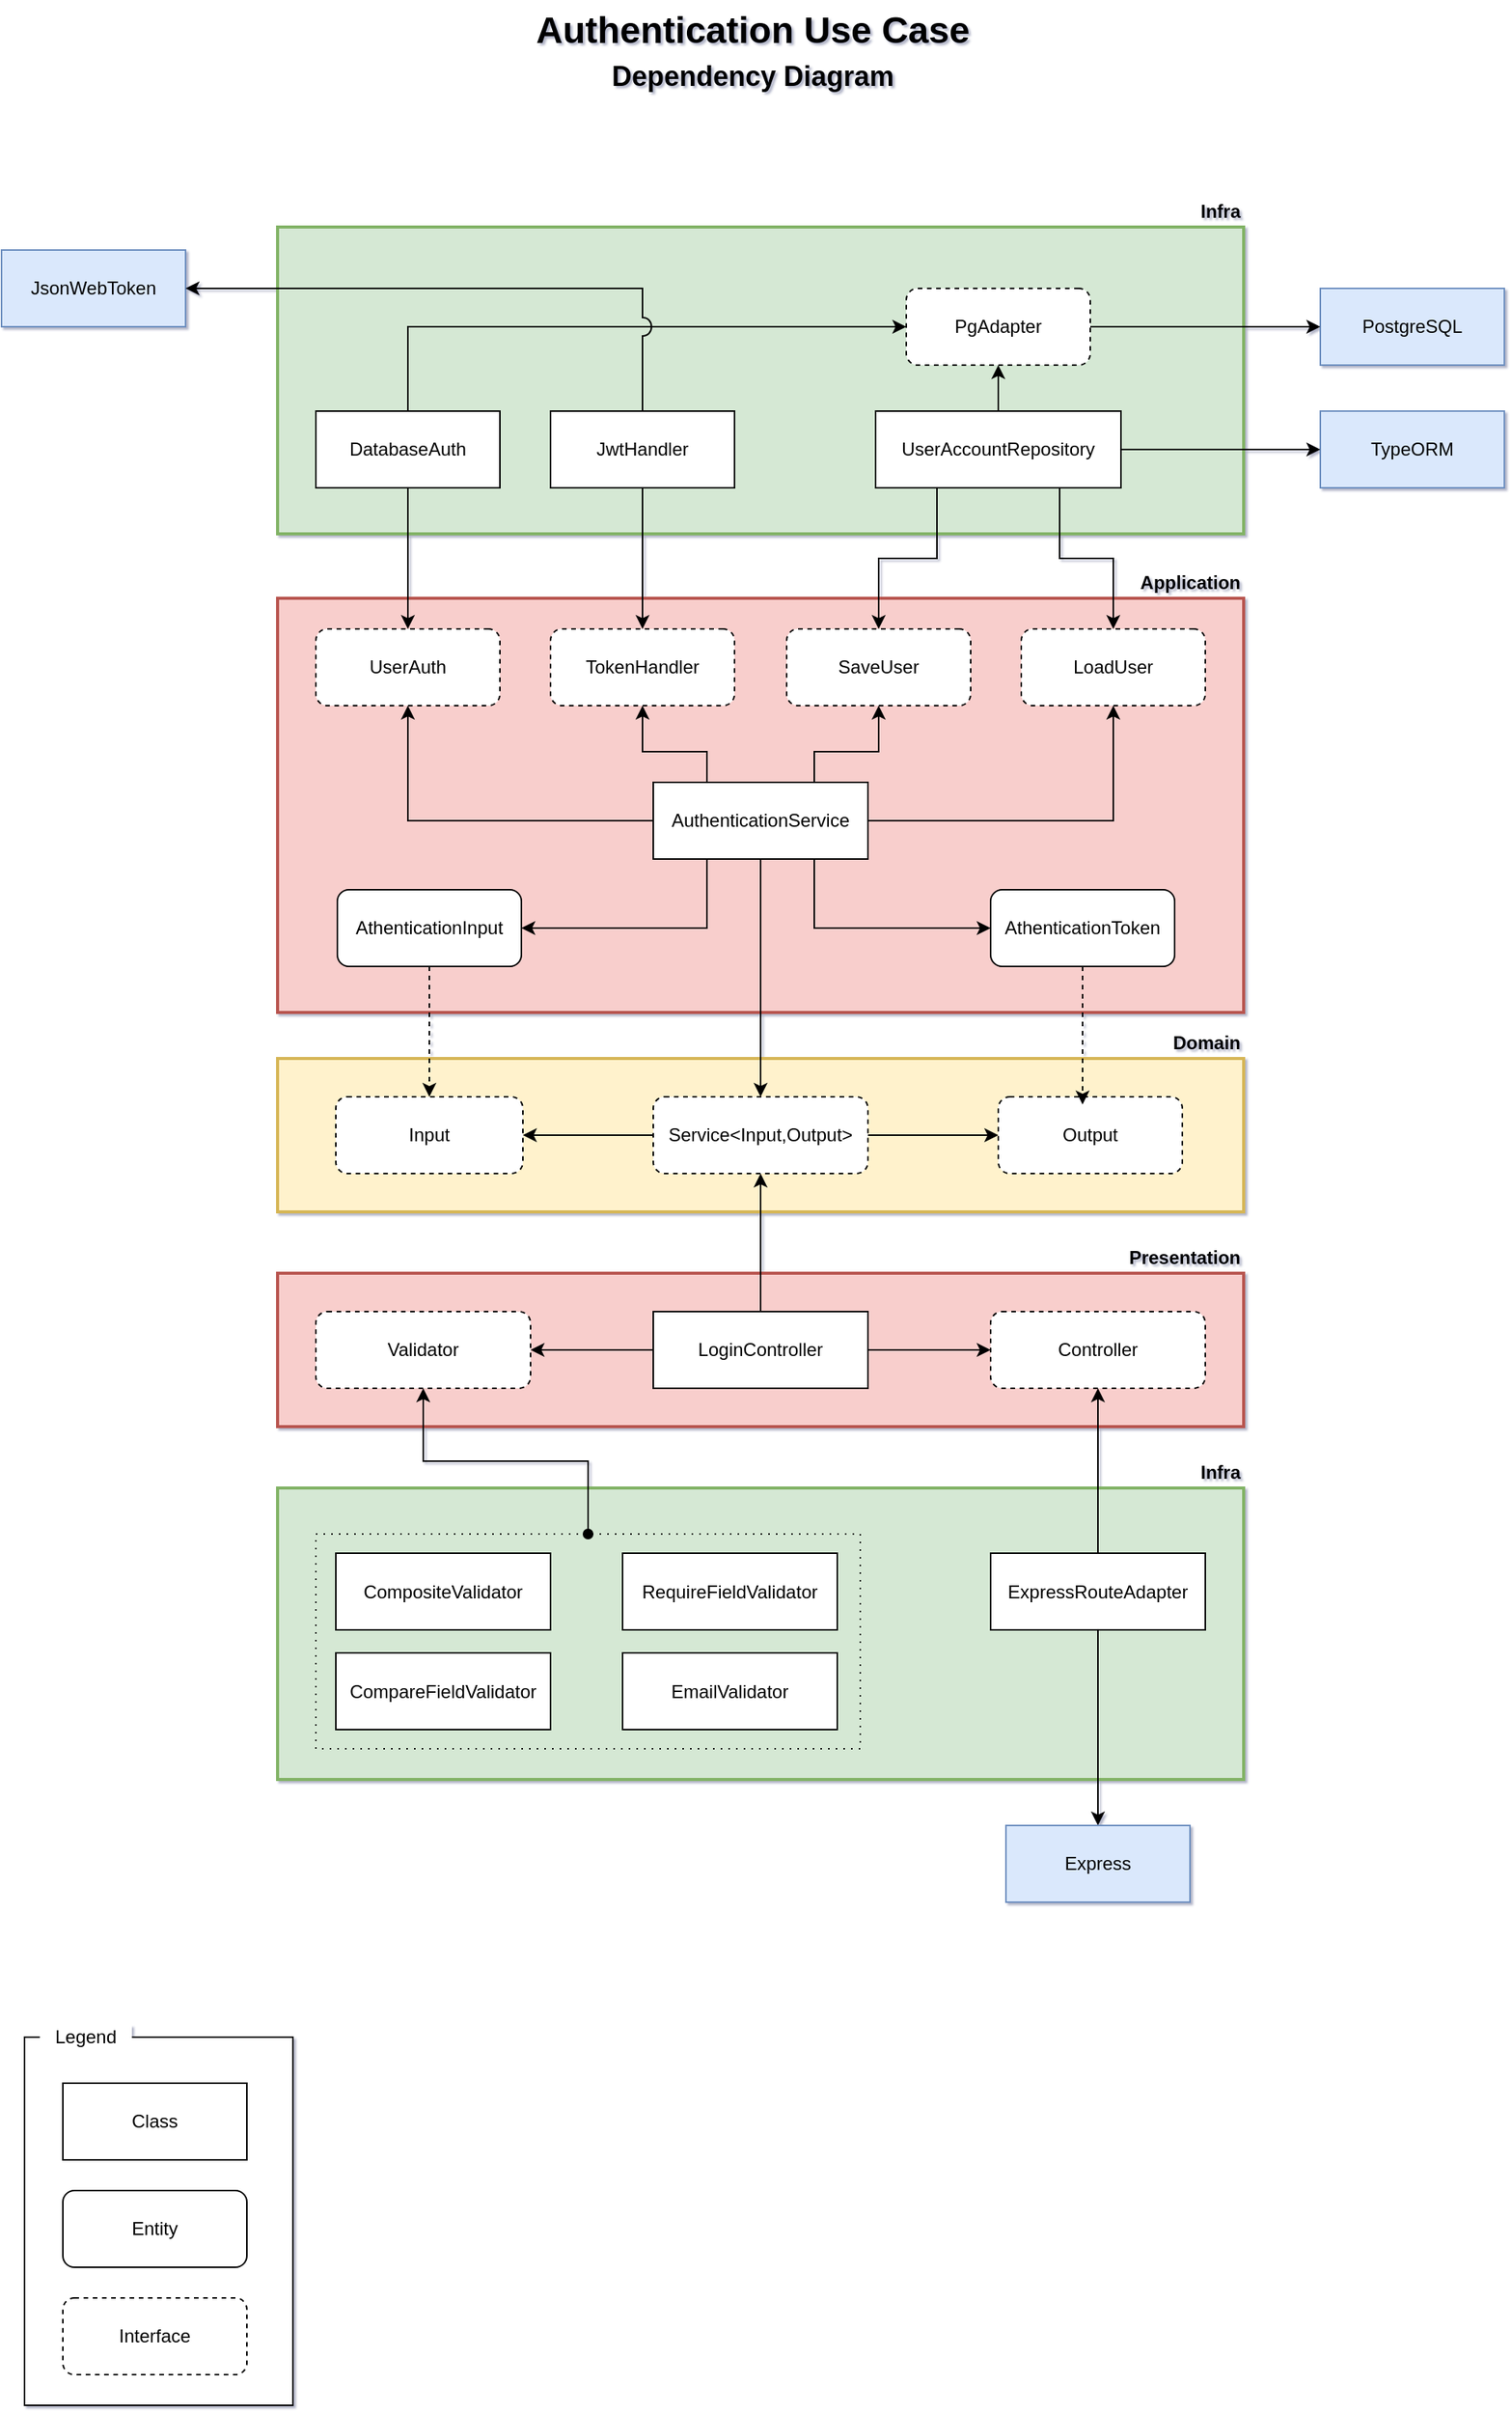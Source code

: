 <mxfile version="26.2.14" pages="2">
  <diagram name="authentication-clean" id="iyGZp5jmrZklqUcgRUE-">
    <mxGraphModel dx="1426" dy="764" grid="1" gridSize="10" guides="1" tooltips="1" connect="1" arrows="1" fold="1" page="1" pageScale="1" pageWidth="1169" pageHeight="1654" background="none" math="0" shadow="1">
      <root>
        <mxCell id="0" />
        <mxCell id="1" parent="0" />
        <mxCell id="52UlTI5E3R-9yA0iNUfM-1" value="" style="rounded=0;whiteSpace=wrap;html=1;strokeWidth=2;fillColor=#d5e8d4;strokeColor=#82b366;" parent="1" vertex="1">
          <mxGeometry x="275" y="1010" width="630" height="190" as="geometry" />
        </mxCell>
        <mxCell id="oHMy6-n7_zH8ps89INQ7-1" value="" style="rounded=0;whiteSpace=wrap;html=1;strokeWidth=2;fillColor=#f8cecc;strokeColor=#b85450;" parent="1" vertex="1">
          <mxGeometry x="275" y="430" width="630" height="270" as="geometry" />
        </mxCell>
        <mxCell id="yixODS26HITTkWKWrakN-14" value="" style="rounded=0;whiteSpace=wrap;html=1;strokeWidth=2;fillColor=#d5e8d4;strokeColor=#82b366;" parent="1" vertex="1">
          <mxGeometry x="275" y="188" width="630" height="200" as="geometry" />
        </mxCell>
        <mxCell id="gKhw4Je1qJ6hsbhi2J0A-1" value="" style="rounded=0;whiteSpace=wrap;html=1;strokeWidth=2;fillColor=#fff2cc;strokeColor=#d6b656;" parent="1" vertex="1">
          <mxGeometry x="275" y="730" width="630" height="100" as="geometry" />
        </mxCell>
        <mxCell id="gKhw4Je1qJ6hsbhi2J0A-14" style="edgeStyle=orthogonalEdgeStyle;rounded=0;orthogonalLoop=1;jettySize=auto;html=1;entryX=0;entryY=0.5;entryDx=0;entryDy=0;" parent="1" source="gKhw4Je1qJ6hsbhi2J0A-3" target="gKhw4Je1qJ6hsbhi2J0A-4" edge="1">
          <mxGeometry relative="1" as="geometry" />
        </mxCell>
        <mxCell id="gKhw4Je1qJ6hsbhi2J0A-15" style="edgeStyle=orthogonalEdgeStyle;rounded=0;orthogonalLoop=1;jettySize=auto;html=1;" parent="1" source="gKhw4Je1qJ6hsbhi2J0A-3" target="gKhw4Je1qJ6hsbhi2J0A-6" edge="1">
          <mxGeometry relative="1" as="geometry" />
        </mxCell>
        <mxCell id="gKhw4Je1qJ6hsbhi2J0A-3" value="Service&amp;lt;Input,Output&amp;gt;" style="rounded=1;whiteSpace=wrap;html=1;dashed=1;" parent="1" vertex="1">
          <mxGeometry x="520" y="755" width="140" height="50" as="geometry" />
        </mxCell>
        <mxCell id="gKhw4Je1qJ6hsbhi2J0A-4" value="Output" style="rounded=1;whiteSpace=wrap;html=1;glass=0;shadow=0;dashed=1;" parent="1" vertex="1">
          <mxGeometry x="745" y="755" width="120" height="50" as="geometry" />
        </mxCell>
        <mxCell id="gKhw4Je1qJ6hsbhi2J0A-6" value="Input" style="rounded=1;whiteSpace=wrap;html=1;glass=0;shadow=0;dashed=1;" parent="1" vertex="1">
          <mxGeometry x="313" y="755" width="122" height="50" as="geometry" />
        </mxCell>
        <mxCell id="gKhw4Je1qJ6hsbhi2J0A-7" value="" style="rounded=0;whiteSpace=wrap;html=1;strokeWidth=2;fillColor=#f8cecc;strokeColor=#b85450;fontSize=10;" parent="1" vertex="1">
          <mxGeometry x="275" y="870" width="630" height="100" as="geometry" />
        </mxCell>
        <mxCell id="gKhw4Je1qJ6hsbhi2J0A-10" value="Presentation" style="text;html=1;strokeColor=none;fillColor=none;align=right;verticalAlign=middle;whiteSpace=wrap;rounded=0;fontSize=12;fontStyle=1" parent="1" vertex="1">
          <mxGeometry x="745" y="850" width="160" height="20" as="geometry" />
        </mxCell>
        <mxCell id="gKhw4Je1qJ6hsbhi2J0A-17" style="edgeStyle=orthogonalEdgeStyle;rounded=0;orthogonalLoop=1;jettySize=auto;html=1;entryX=0;entryY=0.5;entryDx=0;entryDy=0;" parent="1" source="gKhw4Je1qJ6hsbhi2J0A-11" target="gKhw4Je1qJ6hsbhi2J0A-16" edge="1">
          <mxGeometry relative="1" as="geometry" />
        </mxCell>
        <mxCell id="gKhw4Je1qJ6hsbhi2J0A-19" style="edgeStyle=orthogonalEdgeStyle;rounded=0;orthogonalLoop=1;jettySize=auto;html=1;entryX=1;entryY=0.5;entryDx=0;entryDy=0;" parent="1" source="gKhw4Je1qJ6hsbhi2J0A-11" target="gKhw4Je1qJ6hsbhi2J0A-18" edge="1">
          <mxGeometry relative="1" as="geometry" />
        </mxCell>
        <mxCell id="LERfh-It_sYKTg9gHOGU-1" style="edgeStyle=orthogonalEdgeStyle;rounded=0;orthogonalLoop=1;jettySize=auto;html=1;entryX=0.5;entryY=1;entryDx=0;entryDy=0;" parent="1" source="gKhw4Je1qJ6hsbhi2J0A-11" target="gKhw4Je1qJ6hsbhi2J0A-3" edge="1">
          <mxGeometry relative="1" as="geometry" />
        </mxCell>
        <mxCell id="gKhw4Je1qJ6hsbhi2J0A-11" value="LoginController" style="rounded=0;whiteSpace=wrap;html=1;" parent="1" vertex="1">
          <mxGeometry x="520" y="895" width="140" height="50" as="geometry" />
        </mxCell>
        <mxCell id="gKhw4Je1qJ6hsbhi2J0A-16" value="Controller" style="rounded=1;whiteSpace=wrap;html=1;dashed=1;" parent="1" vertex="1">
          <mxGeometry x="740" y="895" width="140" height="50" as="geometry" />
        </mxCell>
        <mxCell id="gKhw4Je1qJ6hsbhi2J0A-18" value="Validator" style="rounded=1;whiteSpace=wrap;html=1;dashed=1;" parent="1" vertex="1">
          <mxGeometry x="300" y="895" width="140" height="50" as="geometry" />
        </mxCell>
        <mxCell id="LERfh-It_sYKTg9gHOGU-7" style="edgeStyle=orthogonalEdgeStyle;rounded=0;orthogonalLoop=1;jettySize=auto;html=1;entryX=0.5;entryY=0;entryDx=0;entryDy=0;" parent="1" source="LERfh-It_sYKTg9gHOGU-6" target="gKhw4Je1qJ6hsbhi2J0A-3" edge="1">
          <mxGeometry relative="1" as="geometry" />
        </mxCell>
        <mxCell id="LERfh-It_sYKTg9gHOGU-15" style="edgeStyle=orthogonalEdgeStyle;rounded=0;orthogonalLoop=1;jettySize=auto;html=1;entryX=0.5;entryY=1;entryDx=0;entryDy=0;exitX=0.25;exitY=0;exitDx=0;exitDy=0;exitPerimeter=0;" parent="1" source="LERfh-It_sYKTg9gHOGU-6" target="LERfh-It_sYKTg9gHOGU-11" edge="1">
          <mxGeometry relative="1" as="geometry">
            <Array as="points">
              <mxPoint x="573" y="550" />
              <mxPoint x="573" y="570" />
              <mxPoint x="555" y="570" />
              <mxPoint x="555" y="530" />
              <mxPoint x="513" y="530" />
            </Array>
          </mxGeometry>
        </mxCell>
        <mxCell id="LERfh-It_sYKTg9gHOGU-16" style="edgeStyle=orthogonalEdgeStyle;rounded=0;orthogonalLoop=1;jettySize=auto;html=1;entryX=0.5;entryY=1;entryDx=0;entryDy=0;exitX=0.75;exitY=0;exitDx=0;exitDy=0;exitPerimeter=0;" parent="1" source="LERfh-It_sYKTg9gHOGU-6" target="LERfh-It_sYKTg9gHOGU-12" edge="1">
          <mxGeometry relative="1" as="geometry">
            <Array as="points">
              <mxPoint x="625" y="530" />
              <mxPoint x="667" y="530" />
            </Array>
          </mxGeometry>
        </mxCell>
        <mxCell id="LERfh-It_sYKTg9gHOGU-17" style="edgeStyle=orthogonalEdgeStyle;rounded=0;orthogonalLoop=1;jettySize=auto;html=1;entryX=0.5;entryY=1;entryDx=0;entryDy=0;exitX=1;exitY=0.5;exitDx=0;exitDy=0;exitPerimeter=0;" parent="1" source="LERfh-It_sYKTg9gHOGU-6" target="LERfh-It_sYKTg9gHOGU-13" edge="1">
          <mxGeometry relative="1" as="geometry">
            <Array as="points">
              <mxPoint x="820" y="575" />
            </Array>
          </mxGeometry>
        </mxCell>
        <mxCell id="RbRBtEux5VrDUihd4SCc-2" style="edgeStyle=orthogonalEdgeStyle;rounded=0;orthogonalLoop=1;jettySize=auto;html=1;" parent="1" source="LERfh-It_sYKTg9gHOGU-6" target="LERfh-It_sYKTg9gHOGU-10" edge="1">
          <mxGeometry relative="1" as="geometry" />
        </mxCell>
        <mxCell id="TUrDU41C_itU4BcVIKtX-4" style="edgeStyle=orthogonalEdgeStyle;rounded=0;orthogonalLoop=1;jettySize=auto;html=1;entryX=1;entryY=0.5;entryDx=0;entryDy=0;exitX=0.25;exitY=1;exitDx=0;exitDy=0;exitPerimeter=0;" parent="1" source="LERfh-It_sYKTg9gHOGU-6" target="TUrDU41C_itU4BcVIKtX-2" edge="1">
          <mxGeometry relative="1" as="geometry" />
        </mxCell>
        <mxCell id="TUrDU41C_itU4BcVIKtX-5" style="edgeStyle=orthogonalEdgeStyle;rounded=0;orthogonalLoop=1;jettySize=auto;html=1;entryX=0;entryY=0.5;entryDx=0;entryDy=0;exitX=0.75;exitY=1;exitDx=0;exitDy=0;exitPerimeter=0;" parent="1" source="LERfh-It_sYKTg9gHOGU-6" target="TUrDU41C_itU4BcVIKtX-3" edge="1">
          <mxGeometry relative="1" as="geometry" />
        </mxCell>
        <mxCell id="LERfh-It_sYKTg9gHOGU-6" value="AuthenticationService" style="rounded=0;whiteSpace=wrap;html=1;glass=0;shadow=0;points=[[0,0,0,0,0],[0,0.25,0,0,0],[0,0.5,0,0,0],[0,0.75,0,0,0],[0,1,0,0,0],[0.13,0,0,0,0],[0.25,0,0,0,0],[0.25,1,0,0,0],[0.38,0,0,0,0],[0.5,0,0,0,0],[0.5,1,0,0,0],[0.62,0,0,0,0],[0.75,0,0,0,0],[0.75,1,0,0,0],[0.88,0,0,0,0],[1,0,0,0,0],[1,0.25,0,0,0],[1,0.5,0,0,0],[1,0.75,0,0,0],[1,1,0,0,0]];" parent="1" vertex="1">
          <mxGeometry x="520" y="550" width="140" height="50" as="geometry" />
        </mxCell>
        <mxCell id="LERfh-It_sYKTg9gHOGU-10" value="UserAuth" style="rounded=1;whiteSpace=wrap;html=1;dashed=1;flipH=1;" parent="1" vertex="1">
          <mxGeometry x="300" y="450" width="120" height="50" as="geometry" />
        </mxCell>
        <mxCell id="LERfh-It_sYKTg9gHOGU-11" value="TokenHandler" style="rounded=1;whiteSpace=wrap;html=1;dashed=1;flipH=1;" parent="1" vertex="1">
          <mxGeometry x="453" y="450" width="120" height="50" as="geometry" />
        </mxCell>
        <mxCell id="LERfh-It_sYKTg9gHOGU-12" value="SaveUser" style="rounded=1;whiteSpace=wrap;html=1;dashed=1;flipH=1;" parent="1" vertex="1">
          <mxGeometry x="607" y="450" width="120" height="50" as="geometry" />
        </mxCell>
        <mxCell id="LERfh-It_sYKTg9gHOGU-13" value="LoadUser" style="rounded=1;whiteSpace=wrap;html=1;dashed=1;flipH=1;" parent="1" vertex="1">
          <mxGeometry x="760" y="450" width="120" height="50" as="geometry" />
        </mxCell>
        <mxCell id="LERfh-It_sYKTg9gHOGU-26" style="edgeStyle=orthogonalEdgeStyle;rounded=0;orthogonalLoop=1;jettySize=auto;html=1;exitX=0.5;exitY=1;exitDx=0;exitDy=0;exitPerimeter=0;" parent="1" source="u-mnAU9tdNBNZDLYJsx6-3" target="LERfh-It_sYKTg9gHOGU-11" edge="1">
          <mxGeometry relative="1" as="geometry">
            <mxPoint x="513" y="155" as="sourcePoint" />
          </mxGeometry>
        </mxCell>
        <mxCell id="LERfh-It_sYKTg9gHOGU-27" style="edgeStyle=orthogonalEdgeStyle;rounded=0;orthogonalLoop=1;jettySize=auto;html=1;exitX=0.25;exitY=1;exitDx=0;exitDy=0;exitPerimeter=0;" parent="1" source="u-mnAU9tdNBNZDLYJsx6-5" target="LERfh-It_sYKTg9gHOGU-12" edge="1">
          <mxGeometry relative="1" as="geometry">
            <mxPoint x="725" y="155" as="sourcePoint" />
          </mxGeometry>
        </mxCell>
        <mxCell id="LERfh-It_sYKTg9gHOGU-28" style="edgeStyle=orthogonalEdgeStyle;rounded=0;orthogonalLoop=1;jettySize=auto;html=1;exitX=0.75;exitY=1;exitDx=0;exitDy=0;exitPerimeter=0;" parent="1" source="u-mnAU9tdNBNZDLYJsx6-5" target="LERfh-It_sYKTg9gHOGU-13" edge="1">
          <mxGeometry relative="1" as="geometry">
            <mxPoint x="785" y="150" as="sourcePoint" />
          </mxGeometry>
        </mxCell>
        <mxCell id="LERfh-It_sYKTg9gHOGU-40" style="edgeStyle=orthogonalEdgeStyle;rounded=0;orthogonalLoop=1;jettySize=auto;html=1;exitX=0.5;exitY=0;exitDx=0;exitDy=0;exitPerimeter=0;entryX=0.5;entryY=1;entryDx=0;entryDy=0;" parent="1" source="u-mnAU9tdNBNZDLYJsx6-5" target="FyO-7l7f_9AxrcGkTkmS-1" edge="1">
          <mxGeometry relative="1" as="geometry">
            <mxPoint x="745" y="88" as="sourcePoint" />
            <mxPoint x="745" y="288" as="targetPoint" />
          </mxGeometry>
        </mxCell>
        <mxCell id="LERfh-It_sYKTg9gHOGU-35" value="TypeORM" style="rounded=0;whiteSpace=wrap;html=1;glass=0;shadow=0;fillColor=#dae8fc;strokeColor=#6c8ebf;" parent="1" vertex="1">
          <mxGeometry x="955" y="308" width="120" height="50" as="geometry" />
        </mxCell>
        <mxCell id="LERfh-It_sYKTg9gHOGU-36" value="JsonWebToken" style="rounded=0;whiteSpace=wrap;html=1;glass=0;shadow=0;fillColor=#dae8fc;strokeColor=#6c8ebf;" parent="1" vertex="1">
          <mxGeometry x="95" y="203" width="120" height="50" as="geometry" />
        </mxCell>
        <mxCell id="LERfh-It_sYKTg9gHOGU-37" value="PostgreSQL" style="rounded=0;whiteSpace=wrap;html=1;glass=0;shadow=0;fillColor=#dae8fc;strokeColor=#6c8ebf;" parent="1" vertex="1">
          <mxGeometry x="955" y="228" width="120" height="50" as="geometry" />
        </mxCell>
        <mxCell id="LERfh-It_sYKTg9gHOGU-63" style="edgeStyle=orthogonalEdgeStyle;rounded=0;orthogonalLoop=1;jettySize=auto;html=1;entryX=0.5;entryY=1;entryDx=0;entryDy=0;" parent="1" source="LERfh-It_sYKTg9gHOGU-57" target="gKhw4Je1qJ6hsbhi2J0A-16" edge="1">
          <mxGeometry relative="1" as="geometry" />
        </mxCell>
        <mxCell id="LERfh-It_sYKTg9gHOGU-64" style="edgeStyle=orthogonalEdgeStyle;rounded=0;orthogonalLoop=1;jettySize=auto;html=1;" parent="1" source="LERfh-It_sYKTg9gHOGU-57" target="LERfh-It_sYKTg9gHOGU-61" edge="1">
          <mxGeometry relative="1" as="geometry" />
        </mxCell>
        <mxCell id="LERfh-It_sYKTg9gHOGU-57" value="ExpressRouteAdapter" style="rounded=0;whiteSpace=wrap;html=1;flipH=1;" parent="1" vertex="1">
          <mxGeometry x="740" y="1052.5" width="140" height="50" as="geometry" />
        </mxCell>
        <mxCell id="LERfh-It_sYKTg9gHOGU-61" value="Express" style="rounded=0;whiteSpace=wrap;html=1;glass=0;shadow=0;fillColor=#dae8fc;strokeColor=#6c8ebf;" parent="1" vertex="1">
          <mxGeometry x="750" y="1230" width="120" height="50" as="geometry" />
        </mxCell>
        <mxCell id="LERfh-It_sYKTg9gHOGU-66" value="Authentication Use Case" style="text;html=1;strokeColor=none;fillColor=none;align=center;verticalAlign=middle;whiteSpace=wrap;rounded=0;fontSize=24;fontStyle=1" parent="1" vertex="1">
          <mxGeometry x="360" y="40" width="450" height="40" as="geometry" />
        </mxCell>
        <mxCell id="LERfh-It_sYKTg9gHOGU-67" value="Dependency Diagram" style="text;html=1;strokeColor=none;fillColor=none;align=center;verticalAlign=middle;whiteSpace=wrap;rounded=0;fontSize=18;fontStyle=1" parent="1" vertex="1">
          <mxGeometry x="365" y="70" width="440" height="40" as="geometry" />
        </mxCell>
        <mxCell id="FyO-7l7f_9AxrcGkTkmS-3" style="edgeStyle=orthogonalEdgeStyle;rounded=0;orthogonalLoop=1;jettySize=auto;html=1;entryX=0;entryY=0.5;entryDx=0;entryDy=0;" parent="1" source="u-mnAU9tdNBNZDLYJsx6-2" target="FyO-7l7f_9AxrcGkTkmS-1" edge="1">
          <mxGeometry relative="1" as="geometry">
            <Array as="points">
              <mxPoint x="360" y="253" />
            </Array>
          </mxGeometry>
        </mxCell>
        <mxCell id="RbRBtEux5VrDUihd4SCc-3" style="edgeStyle=orthogonalEdgeStyle;rounded=0;orthogonalLoop=1;jettySize=auto;html=1;" parent="1" source="u-mnAU9tdNBNZDLYJsx6-2" target="LERfh-It_sYKTg9gHOGU-10" edge="1">
          <mxGeometry relative="1" as="geometry" />
        </mxCell>
        <mxCell id="u-mnAU9tdNBNZDLYJsx6-2" value="DatabaseAuth" style="rounded=0;whiteSpace=wrap;html=1;glass=0;shadow=0;points=[[0,0,0,0,0],[0,0.25,0,0,0],[0,0.5,0,0,0],[0,0.75,0,0,0],[0,1,0,0,0],[0.13,0,0,0,0],[0.25,0,0,0,0],[0.25,1,0,0,0],[0.38,0,0,0,0],[0.5,0,0,0,0],[0.5,1,0,0,0],[0.62,0,0,0,0],[0.75,0,0,0,0],[0.75,1,0,0,0],[0.88,0,0,0,0],[1,0,0,0,0],[1,0.25,0,0,0],[1,0.5,0,0,0],[1,0.75,0,0,0],[1,1,0,0,0]];" parent="1" vertex="1">
          <mxGeometry x="300" y="308" width="120" height="50" as="geometry" />
        </mxCell>
        <mxCell id="u-mnAU9tdNBNZDLYJsx6-3" value="JwtHandler" style="rounded=0;whiteSpace=wrap;html=1;glass=0;shadow=0;points=[[0,0,0,0,0],[0,0.25,0,0,0],[0,0.5,0,0,0],[0,0.75,0,0,0],[0,1,0,0,0],[0.13,0,0,0,0],[0.25,0,0,0,0],[0.25,1,0,0,0],[0.38,0,0,0,0],[0.5,0,0,0,0],[0.5,1,0,0,0],[0.62,0,0,0,0],[0.75,0,0,0,0],[0.75,1,0,0,0],[0.88,0,0,0,0],[1,0,0,0,0],[1,0.25,0,0,0],[1,0.5,0,0,0],[1,0.75,0,0,0],[1,1,0,0,0]];" parent="1" vertex="1">
          <mxGeometry x="453" y="308" width="120" height="50" as="geometry" />
        </mxCell>
        <mxCell id="u-mnAU9tdNBNZDLYJsx6-5" value="UserAccountRepository" style="rounded=0;whiteSpace=wrap;html=1;glass=0;shadow=0;points=[[0,0,0,0,0],[0,0.25,0,0,0],[0,0.5,0,0,0],[0,0.75,0,0,0],[0,1,0,0,0],[0.13,0,0,0,0],[0.25,0,0,0,0],[0.25,1,0,0,0],[0.38,0,0,0,0],[0.5,0,0,0,0],[0.5,1,0,0,0],[0.62,0,0,0,0],[0.75,0,0,0,0],[0.75,1,0,0,0],[0.88,0,0,0,0],[1,0,0,0,0],[1,0.25,0,0,0],[1,0.5,0,0,0],[1,0.75,0,0,0],[1,1,0,0,0]];" parent="1" vertex="1">
          <mxGeometry x="665" y="308" width="160" height="50" as="geometry" />
        </mxCell>
        <mxCell id="yixODS26HITTkWKWrakN-15" value="Infra" style="text;html=1;strokeColor=none;fillColor=none;align=right;verticalAlign=middle;whiteSpace=wrap;rounded=0;fontSize=12;fontStyle=1" parent="1" vertex="1">
          <mxGeometry x="785" y="168" width="120" height="20" as="geometry" />
        </mxCell>
        <mxCell id="yixODS26HITTkWKWrakN-20" style="edgeStyle=orthogonalEdgeStyle;rounded=0;orthogonalLoop=1;jettySize=auto;html=1;entryX=0;entryY=0.5;entryDx=0;entryDy=0;exitX=1;exitY=0.5;exitDx=0;exitDy=0;exitPerimeter=0;" parent="1" source="u-mnAU9tdNBNZDLYJsx6-5" target="LERfh-It_sYKTg9gHOGU-35" edge="1">
          <mxGeometry relative="1" as="geometry" />
        </mxCell>
        <mxCell id="LERfh-It_sYKTg9gHOGU-41" style="edgeStyle=orthogonalEdgeStyle;rounded=0;orthogonalLoop=1;jettySize=auto;html=1;entryX=1;entryY=0.5;entryDx=0;entryDy=0;strokeColor=#000000;jumpStyle=arc;jumpSize=12;" parent="1" source="u-mnAU9tdNBNZDLYJsx6-3" target="LERfh-It_sYKTg9gHOGU-36" edge="1">
          <mxGeometry relative="1" as="geometry">
            <mxPoint x="513" y="108" as="sourcePoint" />
            <Array as="points">
              <mxPoint x="513" y="228" />
            </Array>
          </mxGeometry>
        </mxCell>
        <mxCell id="VL5IiNYUH518O3JI_6xb-4" value="Domain" style="text;html=1;strokeColor=none;fillColor=none;align=right;verticalAlign=middle;whiteSpace=wrap;rounded=0;fontSize=12;fontStyle=1" parent="1" vertex="1">
          <mxGeometry x="835" y="710" width="70" height="20" as="geometry" />
        </mxCell>
        <mxCell id="oHMy6-n7_zH8ps89INQ7-2" value="Application" style="text;html=1;strokeColor=none;fillColor=none;align=right;verticalAlign=middle;whiteSpace=wrap;rounded=0;fontSize=12;fontStyle=1" parent="1" vertex="1">
          <mxGeometry x="835" y="410" width="70" height="20" as="geometry" />
        </mxCell>
        <mxCell id="52UlTI5E3R-9yA0iNUfM-5" value="" style="rounded=0;whiteSpace=wrap;html=1;fillColor=#d5e8d4;strokeColor=#000000;dashed=1;dashPattern=1 4;" parent="1" vertex="1">
          <mxGeometry x="300" y="1040" width="355" height="140" as="geometry" />
        </mxCell>
        <mxCell id="52UlTI5E3R-9yA0iNUfM-2" value="Infra" style="text;html=1;strokeColor=none;fillColor=none;align=right;verticalAlign=middle;whiteSpace=wrap;rounded=0;fontSize=12;fontStyle=1" parent="1" vertex="1">
          <mxGeometry x="845" y="990" width="60" height="20" as="geometry" />
        </mxCell>
        <mxCell id="LERfh-It_sYKTg9gHOGU-46" value="RequireFieldValidator" style="rounded=0;whiteSpace=wrap;html=1;flipH=0;" parent="1" vertex="1">
          <mxGeometry x="500" y="1052.5" width="140" height="50" as="geometry" />
        </mxCell>
        <mxCell id="LERfh-It_sYKTg9gHOGU-47" value="EmailValidator" style="rounded=0;whiteSpace=wrap;html=1;glass=0;shadow=0;flipH=0;" parent="1" vertex="1">
          <mxGeometry x="500" y="1117.5" width="140" height="50" as="geometry" />
        </mxCell>
        <mxCell id="LERfh-It_sYKTg9gHOGU-48" value="CompositeValidator" style="rounded=0;whiteSpace=wrap;html=1;glass=0;shadow=0;flipH=0;" parent="1" vertex="1">
          <mxGeometry x="313" y="1052.5" width="140" height="50" as="geometry" />
        </mxCell>
        <mxCell id="LERfh-It_sYKTg9gHOGU-50" value="CompareFieldValidator" style="rounded=0;whiteSpace=wrap;html=1;flipH=0;" parent="1" vertex="1">
          <mxGeometry x="313" y="1117.5" width="140" height="50" as="geometry" />
        </mxCell>
        <mxCell id="52UlTI5E3R-9yA0iNUfM-6" value="" style="endArrow=classic;html=1;rounded=0;startArrow=oval;startFill=1;exitX=0.5;exitY=0;exitDx=0;exitDy=0;entryX=0.5;entryY=1;entryDx=0;entryDy=0;edgeStyle=orthogonalEdgeStyle;" parent="1" source="52UlTI5E3R-9yA0iNUfM-5" target="gKhw4Je1qJ6hsbhi2J0A-18" edge="1">
          <mxGeometry width="50" height="50" relative="1" as="geometry">
            <mxPoint x="365" y="1020" as="sourcePoint" />
            <mxPoint x="415" y="970" as="targetPoint" />
          </mxGeometry>
        </mxCell>
        <mxCell id="52UlTI5E3R-9yA0iNUfM-9" value="" style="group" parent="1" vertex="1" connectable="0">
          <mxGeometry x="110" y="1360" width="175" height="248" as="geometry" />
        </mxCell>
        <mxCell id="52UlTI5E3R-9yA0iNUfM-7" value="" style="rounded=0;whiteSpace=wrap;html=1;fillColor=default;" parent="52UlTI5E3R-9yA0iNUfM-9" vertex="1">
          <mxGeometry y="8" width="175" height="240" as="geometry" />
        </mxCell>
        <mxCell id="VL5IiNYUH518O3JI_6xb-1" value="Class" style="rounded=0;whiteSpace=wrap;html=1;" parent="52UlTI5E3R-9yA0iNUfM-9" vertex="1">
          <mxGeometry x="25" y="38" width="120" height="50" as="geometry" />
        </mxCell>
        <mxCell id="VL5IiNYUH518O3JI_6xb-2" value="Interface" style="rounded=1;whiteSpace=wrap;html=1;dashed=1;" parent="52UlTI5E3R-9yA0iNUfM-9" vertex="1">
          <mxGeometry x="25" y="178" width="120" height="50" as="geometry" />
        </mxCell>
        <mxCell id="VL5IiNYUH518O3JI_6xb-3" value="Entity" style="rounded=1;whiteSpace=wrap;html=1;" parent="52UlTI5E3R-9yA0iNUfM-9" vertex="1">
          <mxGeometry x="25" y="108" width="120" height="50" as="geometry" />
        </mxCell>
        <mxCell id="52UlTI5E3R-9yA0iNUfM-8" value="Legend" style="text;html=1;align=center;verticalAlign=middle;whiteSpace=wrap;rounded=0;fillColor=default;" parent="52UlTI5E3R-9yA0iNUfM-9" vertex="1">
          <mxGeometry x="10" width="60" height="15" as="geometry" />
        </mxCell>
        <mxCell id="FyO-7l7f_9AxrcGkTkmS-2" style="edgeStyle=orthogonalEdgeStyle;rounded=0;orthogonalLoop=1;jettySize=auto;html=1;" parent="1" source="FyO-7l7f_9AxrcGkTkmS-1" target="LERfh-It_sYKTg9gHOGU-37" edge="1">
          <mxGeometry relative="1" as="geometry" />
        </mxCell>
        <mxCell id="FyO-7l7f_9AxrcGkTkmS-1" value="PgAdapter" style="rounded=1;whiteSpace=wrap;html=1;dashed=1;flipH=1;" parent="1" vertex="1">
          <mxGeometry x="685" y="228" width="120" height="50" as="geometry" />
        </mxCell>
        <mxCell id="TUrDU41C_itU4BcVIKtX-6" style="edgeStyle=orthogonalEdgeStyle;rounded=0;orthogonalLoop=1;jettySize=auto;html=1;dashed=1;" parent="1" source="TUrDU41C_itU4BcVIKtX-2" target="gKhw4Je1qJ6hsbhi2J0A-6" edge="1">
          <mxGeometry relative="1" as="geometry" />
        </mxCell>
        <mxCell id="TUrDU41C_itU4BcVIKtX-2" value="AthenticationInput" style="rounded=1;whiteSpace=wrap;html=1;flipH=1;" parent="1" vertex="1">
          <mxGeometry x="314" y="620" width="120" height="50" as="geometry" />
        </mxCell>
        <mxCell id="TUrDU41C_itU4BcVIKtX-3" value="AthenticationToken" style="rounded=1;whiteSpace=wrap;html=1;flipH=1;" parent="1" vertex="1">
          <mxGeometry x="740" y="620" width="120" height="50" as="geometry" />
        </mxCell>
        <mxCell id="TUrDU41C_itU4BcVIKtX-7" style="edgeStyle=orthogonalEdgeStyle;rounded=0;orthogonalLoop=1;jettySize=auto;html=1;entryX=0.458;entryY=0.1;entryDx=0;entryDy=0;entryPerimeter=0;dashed=1;" parent="1" source="TUrDU41C_itU4BcVIKtX-3" target="gKhw4Je1qJ6hsbhi2J0A-4" edge="1">
          <mxGeometry relative="1" as="geometry" />
        </mxCell>
      </root>
    </mxGraphModel>
  </diagram>
  <diagram id="Zeoq3ZZSqGkqOkcltvpw" name="authentication-god">
    <mxGraphModel dx="989" dy="542" grid="1" gridSize="10" guides="1" tooltips="1" connect="1" arrows="1" fold="1" page="1" pageScale="1" pageWidth="827" pageHeight="1169" math="0" shadow="0">
      <root>
        <mxCell id="0" />
        <mxCell id="1" parent="0" />
        <mxCell id="nM4a97hjozcDn9h4lvqD-3" style="edgeStyle=orthogonalEdgeStyle;rounded=0;orthogonalLoop=1;jettySize=auto;html=1;entryX=0;entryY=0.5;entryDx=0;entryDy=0;" parent="1" source="xNW65Rr984697UTVg8mo-1" target="xNW65Rr984697UTVg8mo-3" edge="1">
          <mxGeometry relative="1" as="geometry" />
        </mxCell>
        <mxCell id="nM4a97hjozcDn9h4lvqD-6" style="edgeStyle=orthogonalEdgeStyle;rounded=0;orthogonalLoop=1;jettySize=auto;html=1;entryX=0;entryY=0.5;entryDx=0;entryDy=0;exitX=0.75;exitY=0;exitDx=0;exitDy=0;" parent="1" source="xNW65Rr984697UTVg8mo-1" target="xNW65Rr984697UTVg8mo-2" edge="1">
          <mxGeometry relative="1" as="geometry" />
        </mxCell>
        <mxCell id="nM4a97hjozcDn9h4lvqD-7" value="" style="edgeStyle=orthogonalEdgeStyle;rounded=0;orthogonalLoop=1;jettySize=auto;html=1;" parent="1" source="xNW65Rr984697UTVg8mo-1" target="nM4a97hjozcDn9h4lvqD-1" edge="1">
          <mxGeometry relative="1" as="geometry" />
        </mxCell>
        <mxCell id="nM4a97hjozcDn9h4lvqD-8" style="edgeStyle=orthogonalEdgeStyle;rounded=0;orthogonalLoop=1;jettySize=auto;html=1;entryX=1;entryY=0.5;entryDx=0;entryDy=0;exitX=0.25;exitY=0;exitDx=0;exitDy=0;" parent="1" source="xNW65Rr984697UTVg8mo-1" target="xNW65Rr984697UTVg8mo-10" edge="1">
          <mxGeometry relative="1" as="geometry" />
        </mxCell>
        <mxCell id="nM4a97hjozcDn9h4lvqD-9" style="edgeStyle=orthogonalEdgeStyle;rounded=0;orthogonalLoop=1;jettySize=auto;html=1;entryX=1;entryY=0.5;entryDx=0;entryDy=0;" parent="1" source="xNW65Rr984697UTVg8mo-1" target="xNW65Rr984697UTVg8mo-9" edge="1">
          <mxGeometry relative="1" as="geometry" />
        </mxCell>
        <mxCell id="nM4a97hjozcDn9h4lvqD-10" style="edgeStyle=orthogonalEdgeStyle;rounded=0;orthogonalLoop=1;jettySize=auto;html=1;entryX=1;entryY=0.5;entryDx=0;entryDy=0;exitX=0.25;exitY=1;exitDx=0;exitDy=0;" parent="1" source="xNW65Rr984697UTVg8mo-1" target="xNW65Rr984697UTVg8mo-5" edge="1">
          <mxGeometry relative="1" as="geometry" />
        </mxCell>
        <mxCell id="nM4a97hjozcDn9h4lvqD-11" style="edgeStyle=orthogonalEdgeStyle;rounded=0;orthogonalLoop=1;jettySize=auto;html=1;entryX=0;entryY=0.5;entryDx=0;entryDy=0;exitX=0.75;exitY=1;exitDx=0;exitDy=0;" parent="1" source="xNW65Rr984697UTVg8mo-1" target="xNW65Rr984697UTVg8mo-6" edge="1">
          <mxGeometry relative="1" as="geometry" />
        </mxCell>
        <mxCell id="nM4a97hjozcDn9h4lvqD-13" style="edgeStyle=orthogonalEdgeStyle;rounded=0;orthogonalLoop=1;jettySize=auto;html=1;exitX=0.634;exitY=0.978;exitDx=0;exitDy=0;exitPerimeter=0;" parent="1" source="xNW65Rr984697UTVg8mo-1" target="xNW65Rr984697UTVg8mo-7" edge="1">
          <mxGeometry relative="1" as="geometry">
            <mxPoint x="404" y="401" as="sourcePoint" />
            <Array as="points">
              <mxPoint x="434" y="480" />
              <mxPoint x="483" y="480" />
            </Array>
          </mxGeometry>
        </mxCell>
        <mxCell id="xNW65Rr984697UTVg8mo-1" value="Authentication" style="rounded=0;whiteSpace=wrap;html=1;fillColor=#d5e8d4;strokeColor=#82b366;fontStyle=1" parent="1" vertex="1">
          <mxGeometry x="358" y="360" width="120" height="40" as="geometry" />
        </mxCell>
        <mxCell id="xNW65Rr984697UTVg8mo-2" value="Validate&lt;div&gt;E-mail&lt;/div&gt;" style="ellipse;whiteSpace=wrap;html=1;fillColor=#ffe6cc;strokeColor=#d79b00;fontStyle=1" parent="1" vertex="1">
          <mxGeometry x="494" y="270" width="100" height="60" as="geometry" />
        </mxCell>
        <mxCell id="xNW65Rr984697UTVg8mo-3" value="Validate&lt;div&gt;Password&lt;/div&gt;" style="ellipse;whiteSpace=wrap;html=1;fillColor=#ffe6cc;strokeColor=#d79b00;fontStyle=1" parent="1" vertex="1">
          <mxGeometry x="534" y="350" width="100" height="60" as="geometry" />
        </mxCell>
        <mxCell id="xNW65Rr984697UTVg8mo-5" value="Load&lt;div&gt;User&amp;nbsp;&lt;span style=&quot;background-color: initial;&quot;&gt;Account&lt;/span&gt;&lt;/div&gt;" style="ellipse;whiteSpace=wrap;html=1;fillColor=#ffe6cc;strokeColor=#d79b00;fontStyle=1" parent="1" vertex="1">
          <mxGeometry x="224" y="430" width="100" height="60" as="geometry" />
        </mxCell>
        <mxCell id="xNW65Rr984697UTVg8mo-6" value="" style="ellipse;whiteSpace=wrap;html=1;fillColor=#ffe6cc;strokeColor=#d79b00;fontStyle=1" parent="1" vertex="1">
          <mxGeometry x="494" y="430" width="100" height="60" as="geometry" />
        </mxCell>
        <mxCell id="xNW65Rr984697UTVg8mo-7" value="Handle&amp;nbsp;&lt;div&gt;Authentication&lt;div&gt;Errors&lt;/div&gt;&lt;/div&gt;" style="ellipse;whiteSpace=wrap;html=1;fillColor=#ffe6cc;strokeColor=#d79b00;fontStyle=1" parent="1" vertex="1">
          <mxGeometry x="433" y="520" width="100" height="60" as="geometry" />
        </mxCell>
        <mxCell id="xNW65Rr984697UTVg8mo-8" value="Apply&lt;br&gt;Business&lt;div&gt;Rules&lt;/div&gt;" style="ellipse;whiteSpace=wrap;html=1;fillColor=#ffe6cc;strokeColor=#d79b00;fontStyle=1" parent="1" vertex="1">
          <mxGeometry x="303" y="520" width="100" height="60" as="geometry" />
        </mxCell>
        <mxCell id="xNW65Rr984697UTVg8mo-9" value="Generate&lt;div&gt;Access Token&lt;/div&gt;" style="ellipse;whiteSpace=wrap;html=1;fillColor=#ffe6cc;strokeColor=#d79b00;fontStyle=1" parent="1" vertex="1">
          <mxGeometry x="194" y="350" width="100" height="60" as="geometry" />
        </mxCell>
        <mxCell id="xNW65Rr984697UTVg8mo-10" value="Save&amp;nbsp;&lt;div&gt;&lt;span style=&quot;background-color: initial;&quot;&gt;User Access Token&lt;/span&gt;&lt;/div&gt;" style="ellipse;whiteSpace=wrap;html=1;fillColor=#ffe6cc;strokeColor=#d79b00;fontStyle=1" parent="1" vertex="1">
          <mxGeometry x="233" y="270" width="100" height="60" as="geometry" />
        </mxCell>
        <mxCell id="nM4a97hjozcDn9h4lvqD-1" value="Handle&lt;div&gt;Http Request&lt;/div&gt;" style="ellipse;whiteSpace=wrap;html=1;fillColor=#ffe6cc;strokeColor=#d79b00;fontStyle=1" parent="1" vertex="1">
          <mxGeometry x="368" y="210" width="100" height="60" as="geometry" />
        </mxCell>
        <mxCell id="nM4a97hjozcDn9h4lvqD-14" style="edgeStyle=orthogonalEdgeStyle;rounded=0;orthogonalLoop=1;jettySize=auto;html=1;entryX=0.514;entryY=0.001;entryDx=0;entryDy=0;entryPerimeter=0;" parent="1" source="xNW65Rr984697UTVg8mo-1" target="xNW65Rr984697UTVg8mo-8" edge="1">
          <mxGeometry relative="1" as="geometry">
            <Array as="points">
              <mxPoint x="404" y="480" />
              <mxPoint x="354" y="480" />
            </Array>
          </mxGeometry>
        </mxCell>
        <mxCell id="nM4a97hjozcDn9h4lvqD-15" value="User Authentication&lt;div style=&quot;font-size: 18px;&quot;&gt;Use Case&lt;/div&gt;" style="text;html=1;align=center;verticalAlign=middle;whiteSpace=wrap;rounded=0;fontStyle=1;fontSize=18;" parent="1" vertex="1">
          <mxGeometry x="237" y="90" width="362" height="50" as="geometry" />
        </mxCell>
      </root>
    </mxGraphModel>
  </diagram>
</mxfile>
